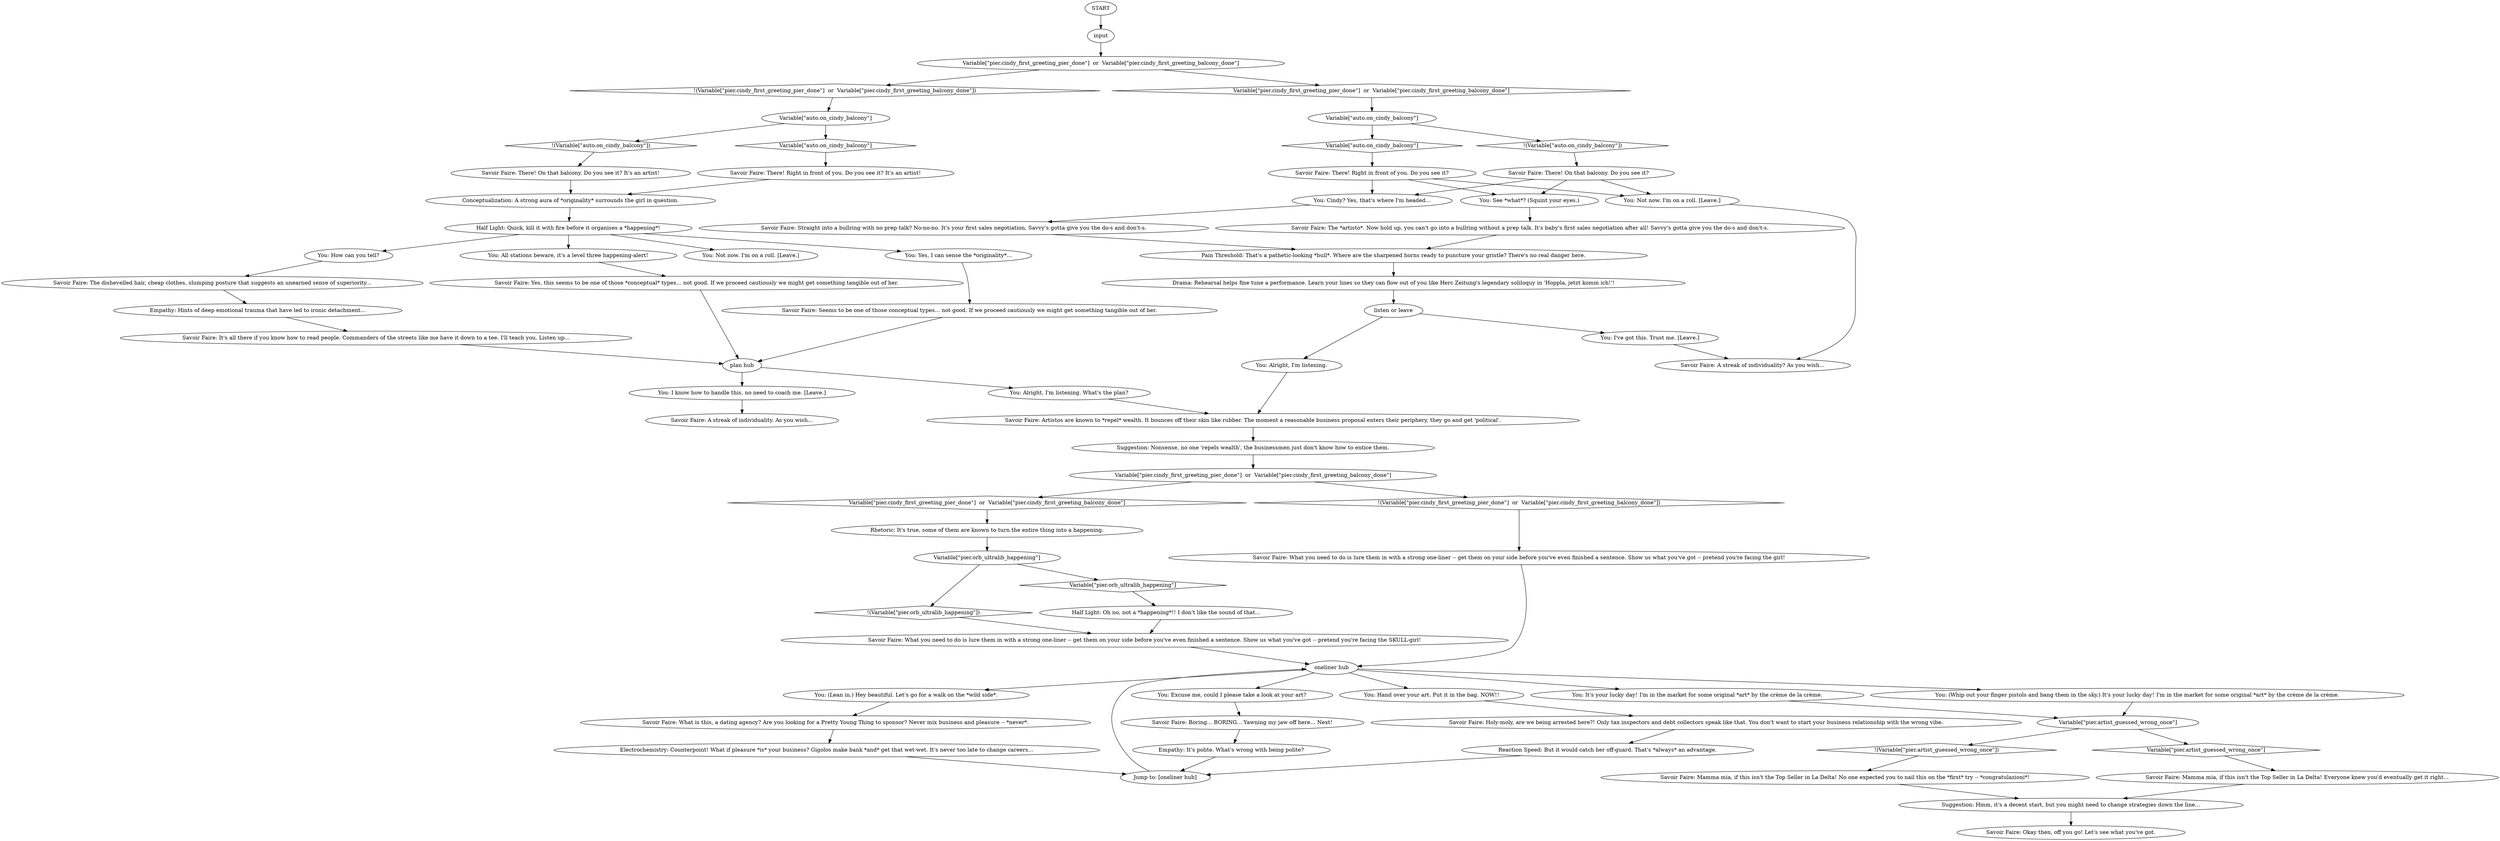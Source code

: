 # PIER ORB / ultraliberal quest pre-cindy
# Savoir Faire spots Cindy and gives you a pep talk before you try to negotiate for her art.
# ==================================================
digraph G {
	  0 [label="START"];
	  1 [label="input"];
	  2 [label="Savoir Faire: There! On that balcony. Do you see it? It's an artist!"];
	  3 [label="You: Yes, I can sense the *originality*..."];
	  4 [label="Empathy: Hints of deep emotional trauma that have led to ironic detachment..."];
	  5 [label="You: Not now. I'm on a roll. [Leave.]"];
	  6 [label="Savoir Faire: What you need to do is lure them in with a strong one-liner -- get them on your side before you've even finished a sentence. Show us what you've got -- pretend you're facing the SKULL-girl!"];
	  7 [label="Savoir Faire: A streak of individuality? As you wish..."];
	  8 [label="Suggestion: Nonsense, no one 'repels wealth', the businessmen just don't know how to entice them."];
	  9 [label="Variable[\"auto.on_cindy_balcony\"]"];
	  10 [label="Variable[\"auto.on_cindy_balcony\"]", shape=diamond];
	  11 [label="!(Variable[\"auto.on_cindy_balcony\"])", shape=diamond];
	  12 [label="Empathy: It's polite. What's wrong with being polite?"];
	  13 [label="Variable[\"pier.cindy_first_greeting_pier_done\"]  or  Variable[\"pier.cindy_first_greeting_balcony_done\"]"];
	  14 [label="Variable[\"pier.cindy_first_greeting_pier_done\"]  or  Variable[\"pier.cindy_first_greeting_balcony_done\"]", shape=diamond];
	  15 [label="!(Variable[\"pier.cindy_first_greeting_pier_done\"]  or  Variable[\"pier.cindy_first_greeting_balcony_done\"])", shape=diamond];
	  16 [label="Savoir Faire: A streak of individuality. As you wish..."];
	  17 [label="listen or leave"];
	  18 [label="You: See *what*? (Squint your eyes.)"];
	  19 [label="Savoir Faire: Holy-moly, are we being arrested here?! Only tax inspectors and debt collectors speak like that. You don't want to start your business relationship with the wrong vibe."];
	  20 [label="Reaction Speed: But it would catch her off-guard. That's *always* an advantage."];
	  21 [label="Variable[\"pier.artist_guessed_wrong_once\"]"];
	  22 [label="Variable[\"pier.artist_guessed_wrong_once\"]", shape=diamond];
	  23 [label="!(Variable[\"pier.artist_guessed_wrong_once\"])", shape=diamond];
	  24 [label="Rhetoric: It's true, some of them are known to turn the entire thing into a happening."];
	  25 [label="Savoir Faire: Mamma mia, if this isn't the Top Seller in La Delta! Everyone knew you'd eventually get it right..."];
	  26 [label="oneliner hub"];
	  27 [label="Savoir Faire: The dishevelled hair, cheap clothes, slumping posture that suggests an unearned sense of superiority..."];
	  28 [label="You: I know how to handle this, no need to coach me. [Leave.]"];
	  29 [label="Variable[\"pier.orb_ultralib_happening\"]"];
	  30 [label="Variable[\"pier.orb_ultralib_happening\"]", shape=diamond];
	  31 [label="!(Variable[\"pier.orb_ultralib_happening\"])", shape=diamond];
	  32 [label="Savoir Faire: There! Right in front of you. Do you see it?"];
	  33 [label="Savoir Faire: Artistos are known to *repel* wealth. It bounces off their skin like rubber. The moment a reasonable business proposal enters their periphery, they go and get 'political'."];
	  34 [label="Variable[\"auto.on_cindy_balcony\"]"];
	  35 [label="Variable[\"auto.on_cindy_balcony\"]", shape=diamond];
	  36 [label="!(Variable[\"auto.on_cindy_balcony\"])", shape=diamond];
	  37 [label="Savoir Faire: There! Right in front of you. Do you see it? It's an artist!"];
	  38 [label="You: Not now. I'm on a roll. [Leave.]"];
	  39 [label="Savoir Faire: Straight into a bullring with no prep talk? No-no-no. It's your first sales negotiation, Savvy's gotta give you the do-s and don't-s."];
	  40 [label="Half Light: Oh no, not a *happening*!! I don't like the sound of that..."];
	  41 [label="Savoir Faire: Okay then, off you go! Let's see what you've got."];
	  42 [label="Half Light: Quick, kill it with fire before it organises a *happening*!"];
	  44 [label="You: Alright, I'm listening. What's the plan?"];
	  45 [label="Savoir Faire: What is this, a dating agency? Are you looking for a Pretty Young Thing to sponsor? Never mix business and pleasure -- *never*."];
	  46 [label="Suggestion: Hmm, it's a decent start, but you might need to change strategies down the line..."];
	  47 [label="You: Cindy? Yes, that's where I'm headed..."];
	  48 [label="You: (Lean in.) Hey beautiful. Let's go for a walk on the *wild side*."];
	  49 [label="You: It's your lucky day! I'm in the market for some original *art* by the crème de la crème."];
	  50 [label="You: How can you tell?"];
	  51 [label="Savoir Faire: There! On that balcony. Do you see it?"];
	  52 [label="Savoir Faire: What you need to do is lure them in with a strong one-liner -- get them on your side before you've even finished a sentence. Show us what you've got -- pretend you're facing the girl!"];
	  53 [label="You: All stations beware, it's a level three happening-alert!"];
	  54 [label="You: I've got this. Trust me. [Leave.]"];
	  55 [label="Variable[\"pier.cindy_first_greeting_pier_done\"]  or  Variable[\"pier.cindy_first_greeting_balcony_done\"]"];
	  56 [label="Variable[\"pier.cindy_first_greeting_pier_done\"]  or  Variable[\"pier.cindy_first_greeting_balcony_done\"]", shape=diamond];
	  57 [label="!(Variable[\"pier.cindy_first_greeting_pier_done\"]  or  Variable[\"pier.cindy_first_greeting_balcony_done\"])", shape=diamond];
	  58 [label="Conceptualization: A strong aura of *originality* surrounds the girl in question."];
	  59 [label="Savoir Faire: Seems to be one of those conceptual types... not good. If we proceed cautiously we might get something tangible out of her."];
	  60 [label="You: Alright, I'm listening."];
	  61 [label="You: Excuse me, could I please take a look at your art?"];
	  62 [label="Savoir Faire: The *artisto*. Now hold up, you can't go into a bullring without a prep talk. It's baby's first sales negotiation after all! Savvy's gotta give you the do-s and don't-s."];
	  63 [label="Pain Threshold: That's a pathetic-looking *bull*. Where are the sharpened horns ready to puncture your gristle? There's no real danger here."];
	  64 [label="You: Hand over your art. Put it in the bag. NOW!!"];
	  65 [label="Savoir Faire: Mamma mia, if this isn't the Top Seller in La Delta! No one expected you to nail this on the *first* try -- *congratulazioni*!"];
	  66 [label="Savoir Faire: It's all there if you know how to read people. Commanders of the streets like me have it down to a tee. I'll teach you. Listen up..."];
	  67 [label="Savoir Faire: Boring... BORING... Yawning my jaw off here... Next!"];
	  68 [label="You: (Whip out your finger pistols and bang them in the sky.) It's your lucky day! I'm in the market for some original *art* by the crème de la crème."];
	  69 [label="Savoir Faire: Yes, this seems to be one of those *conceptual* types... not good. If we proceed cautiously we might get something tangible out of her."];
	  70 [label="Drama: Rehearsal helps fine tune a performance. Learn your lines so they can flow out of you like Herc Zeitung's legendary soliloquy in 'Hoppla, jetzt komm ich!'!"];
	  71 [label="Electrochemistry: Counterpoint! What if pleasure *is* your business? Gigolos make bank *and* get that wet-wet. It's never too late to change careers..."];
	  72 [label="plan hub"];
	  73 [label="Jump to: [oneliner hub]"];
	  0 -> 1
	  1 -> 55
	  2 -> 58
	  3 -> 59
	  4 -> 66
	  5 -> 7
	  6 -> 26
	  8 -> 13
	  9 -> 10
	  9 -> 11
	  10 -> 32
	  11 -> 51
	  12 -> 73
	  13 -> 14
	  13 -> 15
	  14 -> 24
	  15 -> 52
	  17 -> 60
	  17 -> 54
	  18 -> 62
	  19 -> 20
	  20 -> 73
	  21 -> 22
	  21 -> 23
	  22 -> 25
	  23 -> 65
	  24 -> 29
	  25 -> 46
	  26 -> 64
	  26 -> 68
	  26 -> 48
	  26 -> 49
	  26 -> 61
	  27 -> 4
	  28 -> 16
	  29 -> 30
	  29 -> 31
	  30 -> 40
	  31 -> 6
	  32 -> 18
	  32 -> 5
	  32 -> 47
	  33 -> 8
	  34 -> 35
	  34 -> 36
	  35 -> 37
	  36 -> 2
	  37 -> 58
	  39 -> 63
	  40 -> 6
	  42 -> 50
	  42 -> 3
	  42 -> 53
	  42 -> 38
	  44 -> 33
	  45 -> 71
	  46 -> 41
	  47 -> 39
	  48 -> 45
	  49 -> 21
	  50 -> 27
	  51 -> 18
	  51 -> 5
	  51 -> 47
	  52 -> 26
	  53 -> 69
	  54 -> 7
	  55 -> 56
	  55 -> 57
	  56 -> 9
	  57 -> 34
	  58 -> 42
	  59 -> 72
	  60 -> 33
	  61 -> 67
	  62 -> 63
	  63 -> 70
	  64 -> 19
	  65 -> 46
	  66 -> 72
	  67 -> 12
	  68 -> 21
	  69 -> 72
	  70 -> 17
	  71 -> 73
	  72 -> 44
	  72 -> 28
	  73 -> 26
}

